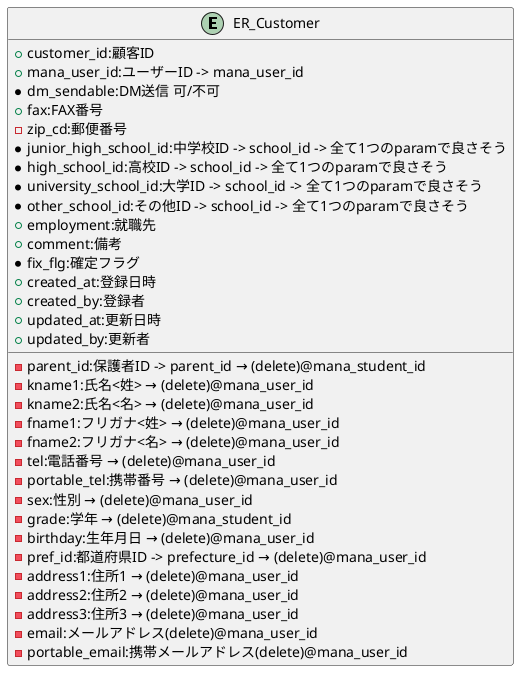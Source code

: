 @startuml

entity "ER_Customer"{
    + customer_id:顧客ID
    + mana_user_id:ユーザーID -> mana_user_id
    - parent_id:保護者ID -> parent_id → (delete)@mana_student_id
    - kname1:氏名<姓> → (delete)@mana_user_id
    - kname2:氏名<名> → (delete)@mana_user_id
    - fname1:フリガナ<姓> → (delete)@mana_user_id
    - fname2:フリガナ<名> → (delete)@mana_user_id
    * dm_sendable:DM送信 可/不可
    - tel:電話番号 → (delete)@mana_user_id
    - portable_tel:携帯番号 → (delete)@mana_user_id
    + fax:FAX番号
    - sex:性別 → (delete)@mana_user_id
    - grade:学年 → (delete)@mana_student_id
    - birthday:生年月日 → (delete)@mana_user_id
    - zip_cd:郵便番号
    - pref_id:都道府県ID -> prefecture_id → (delete)@mana_user_id
    - address1:住所1 → (delete)@mana_user_id
    - address2:住所2 → (delete)@mana_user_id
    - address3:住所3 → (delete)@mana_user_id
    - email:メールアドレス(delete)@mana_user_id
    - portable_email:携帯メールアドレス(delete)@mana_user_id
    * junior_high_school_id:中学校ID -> school_id -> 全て1つのparamで良さそう
    * high_school_id:高校ID -> school_id -> 全て1つのparamで良さそう
    * university_school_id:大学ID -> school_id -> 全て1つのparamで良さそう
    * other_school_id:その他ID -> school_id -> 全て1つのparamで良さそう
    + employment:就職先
    + comment:備考
    * fix_flg:確定フラグ
    + created_at:登録日時
    + created_by:登録者
    + updated_at:更新日時
    + updated_by:更新者
}

@enduml